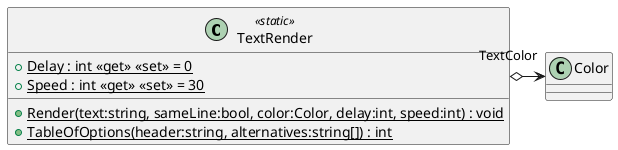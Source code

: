 @startuml
class TextRender <<static>> {
    + {static} Render(text:string, sameLine:bool, color:Color, delay:int, speed:int) : void
    + {static} Delay : int <<get>> <<set>> = 0
    + {static} Speed : int <<get>> <<set>> = 30
    + {static} TableOfOptions(header:string, alternatives:string[]) : int
}
TextRender o-> "TextColor" Color
@enduml
